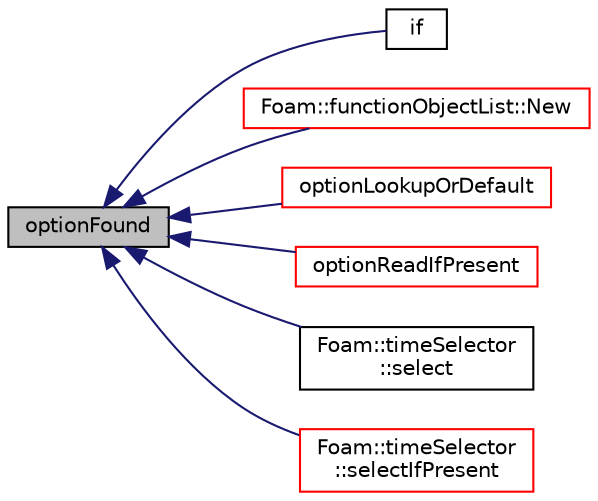 digraph "optionFound"
{
  bgcolor="transparent";
  edge [fontname="Helvetica",fontsize="10",labelfontname="Helvetica",labelfontsize="10"];
  node [fontname="Helvetica",fontsize="10",shape=record];
  rankdir="LR";
  Node1 [label="optionFound",height=0.2,width=0.4,color="black", fillcolor="grey75", style="filled", fontcolor="black"];
  Node1 -> Node2 [dir="back",color="midnightblue",fontsize="10",style="solid",fontname="Helvetica"];
  Node2 [label="if",height=0.2,width=0.4,color="black",URL="$a08038.html#ae8942f32a0cb17de6e25b0148afaf1bf"];
  Node1 -> Node3 [dir="back",color="midnightblue",fontsize="10",style="solid",fontname="Helvetica"];
  Node3 [label="Foam::functionObjectList::New",height=0.2,width=0.4,color="red",URL="$a00878.html#a1740f4160a0303fced9ab6e91f5ae577",tooltip="Construct and return a functionObjectList for an application. "];
  Node1 -> Node4 [dir="back",color="midnightblue",fontsize="10",style="solid",fontname="Helvetica"];
  Node4 [label="optionLookupOrDefault",height=0.2,width=0.4,color="red",URL="$a00064.html#a758694b2f11feeb656218d0abb6782d1",tooltip="Read a value from the named option if present. "];
  Node1 -> Node5 [dir="back",color="midnightblue",fontsize="10",style="solid",fontname="Helvetica"];
  Node5 [label="optionReadIfPresent",height=0.2,width=0.4,color="red",URL="$a00064.html#ae541edb552fed41fb73c1defe98dbaf8",tooltip="Read a value from the named option if present. "];
  Node1 -> Node6 [dir="back",color="midnightblue",fontsize="10",style="solid",fontname="Helvetica"];
  Node6 [label="Foam::timeSelector\l::select",height=0.2,width=0.4,color="black",URL="$a02701.html#a6f2644c0b78fb12db15d8ac6a33f60ef",tooltip="Return the set of times selected based on the argList options. "];
  Node1 -> Node7 [dir="back",color="midnightblue",fontsize="10",style="solid",fontname="Helvetica"];
  Node7 [label="Foam::timeSelector\l::selectIfPresent",height=0.2,width=0.4,color="red",URL="$a02701.html#a911e43f77cc44b9d167de1b0a4fb87b5",tooltip="If any time option provided return the set of times (as select0) "];
}
